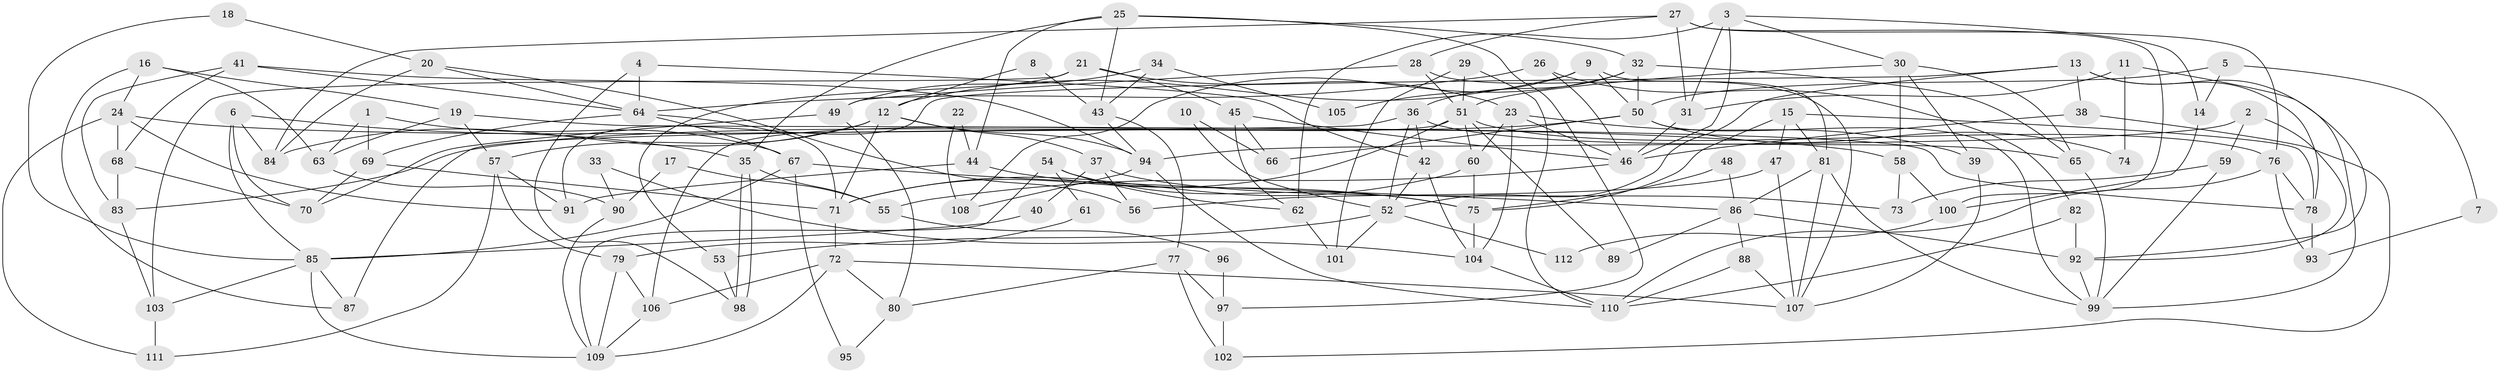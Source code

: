// coarse degree distribution, {5: 0.17142857142857143, 6: 0.12857142857142856, 7: 0.14285714285714285, 3: 0.17142857142857143, 9: 0.02857142857142857, 2: 0.05714285714285714, 4: 0.2571428571428571, 10: 0.014285714285714285, 8: 0.02857142857142857}
// Generated by graph-tools (version 1.1) at 2025/41/03/06/25 10:41:53]
// undirected, 112 vertices, 224 edges
graph export_dot {
graph [start="1"]
  node [color=gray90,style=filled];
  1;
  2;
  3;
  4;
  5;
  6;
  7;
  8;
  9;
  10;
  11;
  12;
  13;
  14;
  15;
  16;
  17;
  18;
  19;
  20;
  21;
  22;
  23;
  24;
  25;
  26;
  27;
  28;
  29;
  30;
  31;
  32;
  33;
  34;
  35;
  36;
  37;
  38;
  39;
  40;
  41;
  42;
  43;
  44;
  45;
  46;
  47;
  48;
  49;
  50;
  51;
  52;
  53;
  54;
  55;
  56;
  57;
  58;
  59;
  60;
  61;
  62;
  63;
  64;
  65;
  66;
  67;
  68;
  69;
  70;
  71;
  72;
  73;
  74;
  75;
  76;
  77;
  78;
  79;
  80;
  81;
  82;
  83;
  84;
  85;
  86;
  87;
  88;
  89;
  90;
  91;
  92;
  93;
  94;
  95;
  96;
  97;
  98;
  99;
  100;
  101;
  102;
  103;
  104;
  105;
  106;
  107;
  108;
  109;
  110;
  111;
  112;
  1 -- 67;
  1 -- 63;
  1 -- 69;
  2 -- 59;
  2 -- 92;
  2 -- 94;
  3 -- 62;
  3 -- 31;
  3 -- 14;
  3 -- 30;
  3 -- 46;
  4 -- 64;
  4 -- 42;
  4 -- 98;
  5 -- 50;
  5 -- 14;
  5 -- 7;
  6 -- 85;
  6 -- 70;
  6 -- 35;
  6 -- 84;
  7 -- 93;
  8 -- 12;
  8 -- 43;
  9 -- 81;
  9 -- 50;
  9 -- 12;
  9 -- 105;
  10 -- 66;
  10 -- 52;
  11 -- 31;
  11 -- 92;
  11 -- 74;
  12 -- 71;
  12 -- 37;
  12 -- 57;
  12 -- 84;
  12 -- 94;
  13 -- 52;
  13 -- 91;
  13 -- 38;
  13 -- 78;
  13 -- 99;
  14 -- 100;
  15 -- 78;
  15 -- 81;
  15 -- 47;
  15 -- 75;
  16 -- 19;
  16 -- 24;
  16 -- 63;
  16 -- 87;
  17 -- 55;
  17 -- 90;
  18 -- 85;
  18 -- 20;
  19 -- 57;
  19 -- 78;
  19 -- 63;
  20 -- 84;
  20 -- 64;
  20 -- 56;
  21 -- 53;
  21 -- 45;
  21 -- 23;
  21 -- 103;
  22 -- 44;
  22 -- 108;
  23 -- 60;
  23 -- 39;
  23 -- 46;
  23 -- 104;
  24 -- 68;
  24 -- 91;
  24 -- 58;
  24 -- 111;
  25 -- 97;
  25 -- 35;
  25 -- 32;
  25 -- 43;
  25 -- 44;
  26 -- 64;
  26 -- 46;
  26 -- 82;
  27 -- 84;
  27 -- 76;
  27 -- 28;
  27 -- 31;
  27 -- 100;
  28 -- 107;
  28 -- 49;
  28 -- 51;
  29 -- 51;
  29 -- 110;
  29 -- 101;
  30 -- 51;
  30 -- 39;
  30 -- 58;
  30 -- 65;
  31 -- 46;
  32 -- 65;
  32 -- 36;
  32 -- 50;
  32 -- 108;
  33 -- 90;
  33 -- 104;
  34 -- 49;
  34 -- 43;
  34 -- 105;
  35 -- 98;
  35 -- 98;
  35 -- 55;
  36 -- 87;
  36 -- 42;
  36 -- 52;
  36 -- 65;
  37 -- 56;
  37 -- 40;
  37 -- 73;
  38 -- 46;
  38 -- 102;
  39 -- 107;
  40 -- 85;
  41 -- 94;
  41 -- 83;
  41 -- 64;
  41 -- 68;
  42 -- 104;
  42 -- 52;
  43 -- 94;
  43 -- 77;
  44 -- 75;
  44 -- 91;
  45 -- 62;
  45 -- 46;
  45 -- 66;
  46 -- 55;
  47 -- 107;
  47 -- 56;
  48 -- 86;
  48 -- 75;
  49 -- 70;
  49 -- 80;
  50 -- 99;
  50 -- 66;
  50 -- 74;
  50 -- 83;
  51 -- 60;
  51 -- 71;
  51 -- 76;
  51 -- 89;
  51 -- 106;
  52 -- 53;
  52 -- 101;
  52 -- 112;
  53 -- 98;
  54 -- 109;
  54 -- 75;
  54 -- 61;
  54 -- 62;
  55 -- 96;
  57 -- 79;
  57 -- 91;
  57 -- 111;
  58 -- 73;
  58 -- 100;
  59 -- 99;
  59 -- 73;
  60 -- 75;
  60 -- 71;
  61 -- 79;
  62 -- 101;
  63 -- 90;
  64 -- 71;
  64 -- 67;
  64 -- 69;
  65 -- 99;
  67 -- 86;
  67 -- 85;
  67 -- 95;
  68 -- 83;
  68 -- 70;
  69 -- 70;
  69 -- 71;
  71 -- 72;
  72 -- 109;
  72 -- 80;
  72 -- 106;
  72 -- 107;
  75 -- 104;
  76 -- 110;
  76 -- 78;
  76 -- 93;
  77 -- 80;
  77 -- 97;
  77 -- 102;
  78 -- 93;
  79 -- 109;
  79 -- 106;
  80 -- 95;
  81 -- 107;
  81 -- 99;
  81 -- 86;
  82 -- 92;
  82 -- 110;
  83 -- 103;
  85 -- 103;
  85 -- 87;
  85 -- 109;
  86 -- 88;
  86 -- 89;
  86 -- 92;
  88 -- 107;
  88 -- 110;
  90 -- 109;
  92 -- 99;
  94 -- 108;
  94 -- 110;
  96 -- 97;
  97 -- 102;
  100 -- 112;
  103 -- 111;
  104 -- 110;
  106 -- 109;
}
